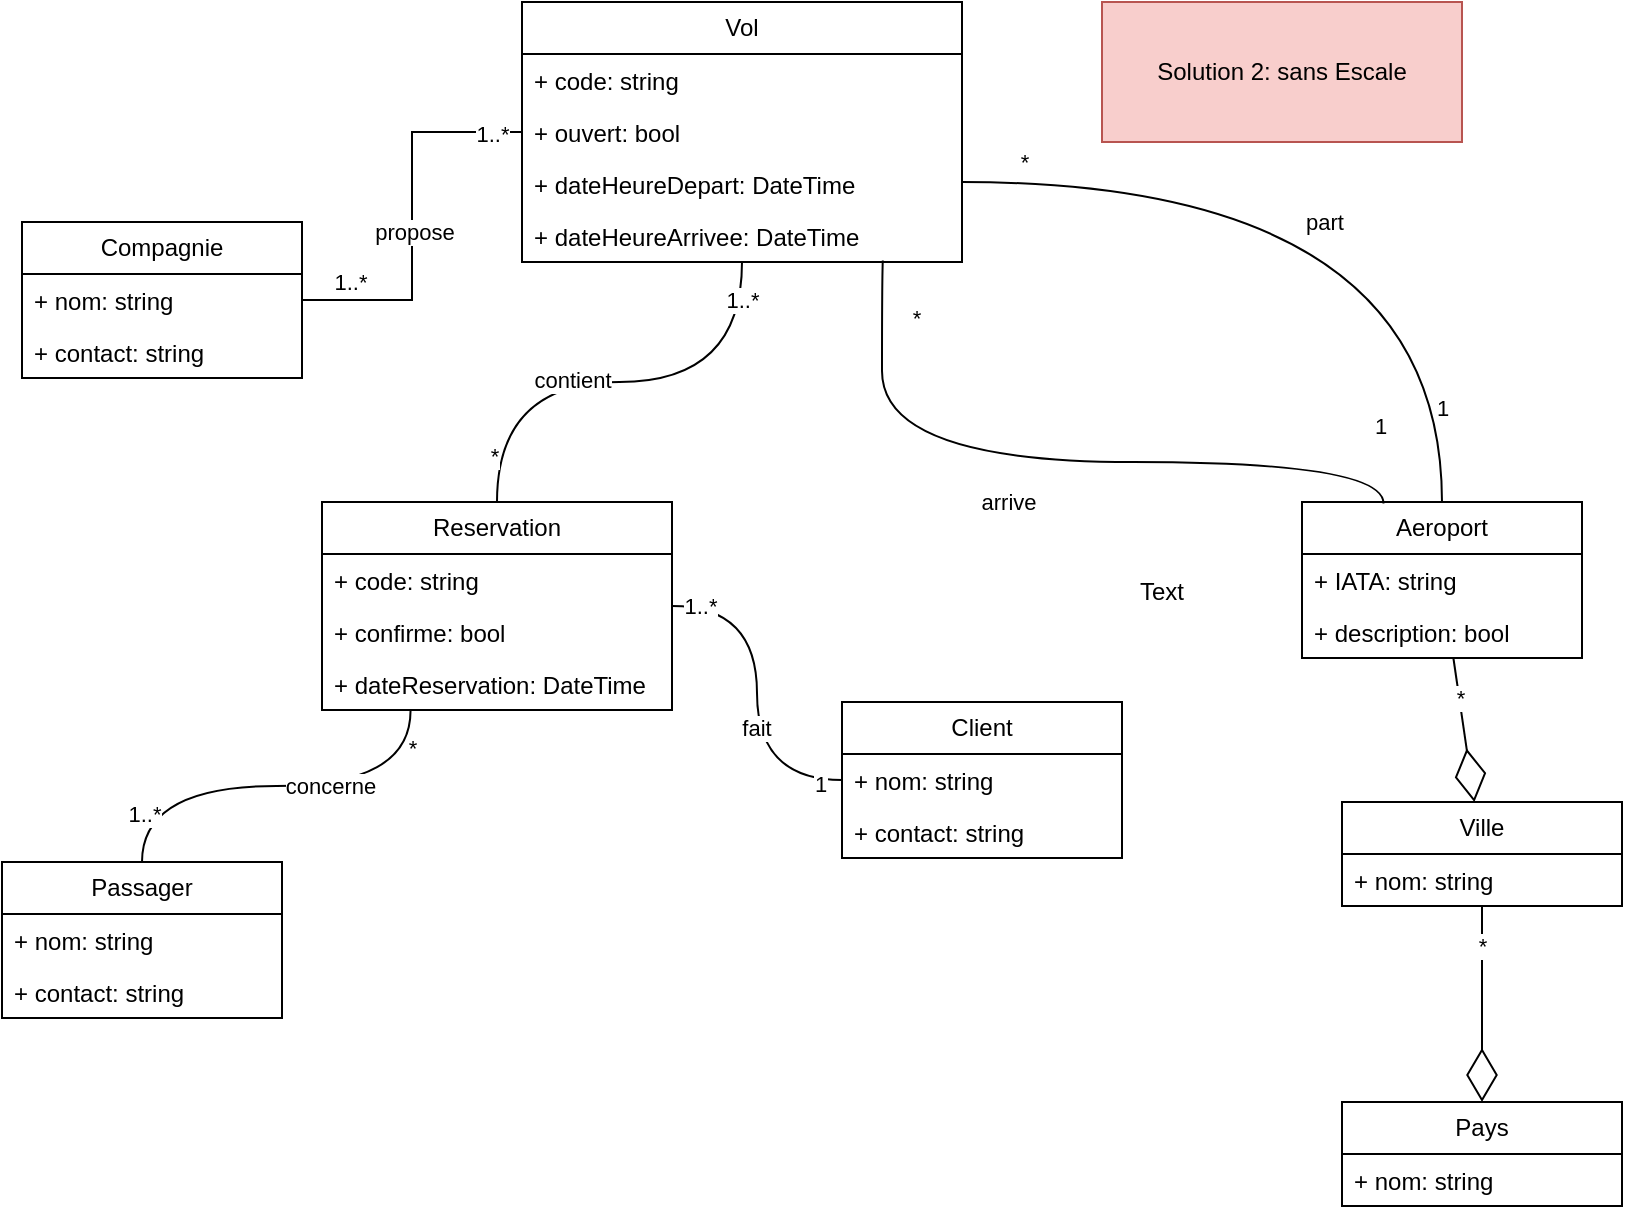 <mxfile>
    <diagram name="Page-1" id="QruLVX8btlc6S3L78YsI">
        <mxGraphModel dx="986" dy="440" grid="1" gridSize="10" guides="1" tooltips="1" connect="1" arrows="1" fold="1" page="1" pageScale="1" pageWidth="850" pageHeight="1100" math="0" shadow="0">
            <root>
                <mxCell id="0"/>
                <mxCell id="1" parent="0"/>
                <mxCell id="to6z6Xeez4nVyGI6VchG-9" style="edgeStyle=orthogonalEdgeStyle;rounded=0;orthogonalLoop=1;jettySize=auto;html=1;endArrow=none;endFill=0;" parent="1" source="to6z6Xeez4nVyGI6VchG-1" target="to6z6Xeez4nVyGI6VchG-5" edge="1">
                    <mxGeometry relative="1" as="geometry">
                        <mxPoint x="250" y="201.974" as="sourcePoint"/>
                        <mxPoint x="440" y="293" as="targetPoint"/>
                    </mxGeometry>
                </mxCell>
                <mxCell id="to6z6Xeez4nVyGI6VchG-11" value="1..*" style="edgeLabel;html=1;align=center;verticalAlign=middle;resizable=0;points=[];" parent="to6z6Xeez4nVyGI6VchG-9" vertex="1" connectable="0">
                    <mxGeometry x="0.84" y="-1" relative="1" as="geometry">
                        <mxPoint as="offset"/>
                    </mxGeometry>
                </mxCell>
                <mxCell id="to6z6Xeez4nVyGI6VchG-12" value="1..*" style="edgeLabel;html=1;align=center;verticalAlign=middle;resizable=0;points=[];" parent="to6z6Xeez4nVyGI6VchG-9" vertex="1" connectable="0">
                    <mxGeometry x="-0.92" y="2" relative="1" as="geometry">
                        <mxPoint x="16" y="-7" as="offset"/>
                    </mxGeometry>
                </mxCell>
                <mxCell id="to6z6Xeez4nVyGI6VchG-13" value="propose" style="edgeLabel;html=1;align=center;verticalAlign=middle;resizable=0;points=[];" parent="to6z6Xeez4nVyGI6VchG-9" vertex="1" connectable="0">
                    <mxGeometry x="-0.085" y="-1" relative="1" as="geometry">
                        <mxPoint as="offset"/>
                    </mxGeometry>
                </mxCell>
                <mxCell id="to6z6Xeez4nVyGI6VchG-1" value="Compagnie" style="swimlane;fontStyle=0;childLayout=stackLayout;horizontal=1;startSize=26;fillColor=none;horizontalStack=0;resizeParent=1;resizeParentMax=0;resizeLast=0;collapsible=1;marginBottom=0;whiteSpace=wrap;html=1;" parent="1" vertex="1">
                    <mxGeometry x="80" y="130" width="140" height="78" as="geometry"/>
                </mxCell>
                <mxCell id="to6z6Xeez4nVyGI6VchG-2" value="+ nom: string&amp;nbsp;" style="text;strokeColor=none;fillColor=none;align=left;verticalAlign=top;spacingLeft=4;spacingRight=4;overflow=hidden;rotatable=0;points=[[0,0.5],[1,0.5]];portConstraint=eastwest;whiteSpace=wrap;html=1;" parent="to6z6Xeez4nVyGI6VchG-1" vertex="1">
                    <mxGeometry y="26" width="140" height="26" as="geometry"/>
                </mxCell>
                <mxCell id="to6z6Xeez4nVyGI6VchG-3" value="+ contact: string" style="text;strokeColor=none;fillColor=none;align=left;verticalAlign=top;spacingLeft=4;spacingRight=4;overflow=hidden;rotatable=0;points=[[0,0.5],[1,0.5]];portConstraint=eastwest;whiteSpace=wrap;html=1;" parent="to6z6Xeez4nVyGI6VchG-1" vertex="1">
                    <mxGeometry y="52" width="140" height="26" as="geometry"/>
                </mxCell>
                <mxCell id="to6z6Xeez4nVyGI6VchG-5" value="Vol" style="swimlane;fontStyle=0;childLayout=stackLayout;horizontal=1;startSize=26;fillColor=none;horizontalStack=0;resizeParent=1;resizeParentMax=0;resizeLast=0;collapsible=1;marginBottom=0;whiteSpace=wrap;html=1;" parent="1" vertex="1">
                    <mxGeometry x="330" y="20" width="220" height="130" as="geometry"/>
                </mxCell>
                <mxCell id="to6z6Xeez4nVyGI6VchG-6" value="+ code: string" style="text;strokeColor=none;fillColor=none;align=left;verticalAlign=top;spacingLeft=4;spacingRight=4;overflow=hidden;rotatable=0;points=[[0,0.5],[1,0.5]];portConstraint=eastwest;whiteSpace=wrap;html=1;" parent="to6z6Xeez4nVyGI6VchG-5" vertex="1">
                    <mxGeometry y="26" width="220" height="26" as="geometry"/>
                </mxCell>
                <mxCell id="to6z6Xeez4nVyGI6VchG-7" value="+ ouvert: bool" style="text;strokeColor=none;fillColor=none;align=left;verticalAlign=top;spacingLeft=4;spacingRight=4;overflow=hidden;rotatable=0;points=[[0,0.5],[1,0.5]];portConstraint=eastwest;whiteSpace=wrap;html=1;" parent="to6z6Xeez4nVyGI6VchG-5" vertex="1">
                    <mxGeometry y="52" width="220" height="26" as="geometry"/>
                </mxCell>
                <mxCell id="to6z6Xeez4nVyGI6VchG-62" value="+ dateHeureDepart: DateTime" style="text;strokeColor=none;fillColor=none;align=left;verticalAlign=top;spacingLeft=4;spacingRight=4;overflow=hidden;rotatable=0;points=[[0,0.5],[1,0.5]];portConstraint=eastwest;whiteSpace=wrap;html=1;" parent="to6z6Xeez4nVyGI6VchG-5" vertex="1">
                    <mxGeometry y="78" width="220" height="26" as="geometry"/>
                </mxCell>
                <mxCell id="to6z6Xeez4nVyGI6VchG-63" value="+ dateHeureArrivee: DateTime" style="text;strokeColor=none;fillColor=none;align=left;verticalAlign=top;spacingLeft=4;spacingRight=4;overflow=hidden;rotatable=0;points=[[0,0.5],[1,0.5]];portConstraint=eastwest;whiteSpace=wrap;html=1;" parent="to6z6Xeez4nVyGI6VchG-5" vertex="1">
                    <mxGeometry y="104" width="220" height="26" as="geometry"/>
                </mxCell>
                <mxCell id="to6z6Xeez4nVyGI6VchG-27" style="edgeStyle=orthogonalEdgeStyle;rounded=0;orthogonalLoop=1;jettySize=auto;html=1;endArrow=none;endFill=0;curved=1;" parent="1" source="to6z6Xeez4nVyGI6VchG-18" target="to6z6Xeez4nVyGI6VchG-24" edge="1">
                    <mxGeometry relative="1" as="geometry"/>
                </mxCell>
                <mxCell id="to6z6Xeez4nVyGI6VchG-28" value="1..*" style="edgeLabel;html=1;align=center;verticalAlign=middle;resizable=0;points=[];" parent="to6z6Xeez4nVyGI6VchG-27" vertex="1" connectable="0">
                    <mxGeometry x="0.845" relative="1" as="geometry">
                        <mxPoint as="offset"/>
                    </mxGeometry>
                </mxCell>
                <mxCell id="to6z6Xeez4nVyGI6VchG-29" value="fait" style="edgeLabel;html=1;align=center;verticalAlign=middle;resizable=0;points=[];" parent="to6z6Xeez4nVyGI6VchG-27" vertex="1" connectable="0">
                    <mxGeometry x="-0.197" y="1" relative="1" as="geometry">
                        <mxPoint as="offset"/>
                    </mxGeometry>
                </mxCell>
                <mxCell id="to6z6Xeez4nVyGI6VchG-30" value="1" style="edgeLabel;html=1;align=center;verticalAlign=middle;resizable=0;points=[];" parent="to6z6Xeez4nVyGI6VchG-27" vertex="1" connectable="0">
                    <mxGeometry x="-0.866" y="2" relative="1" as="geometry">
                        <mxPoint as="offset"/>
                    </mxGeometry>
                </mxCell>
                <mxCell id="to6z6Xeez4nVyGI6VchG-18" value="Client" style="swimlane;fontStyle=0;childLayout=stackLayout;horizontal=1;startSize=26;fillColor=none;horizontalStack=0;resizeParent=1;resizeParentMax=0;resizeLast=0;collapsible=1;marginBottom=0;whiteSpace=wrap;html=1;" parent="1" vertex="1">
                    <mxGeometry x="490" y="370" width="140" height="78" as="geometry"/>
                </mxCell>
                <mxCell id="to6z6Xeez4nVyGI6VchG-19" value="+ nom: string&amp;nbsp;" style="text;strokeColor=none;fillColor=none;align=left;verticalAlign=top;spacingLeft=4;spacingRight=4;overflow=hidden;rotatable=0;points=[[0,0.5],[1,0.5]];portConstraint=eastwest;whiteSpace=wrap;html=1;" parent="to6z6Xeez4nVyGI6VchG-18" vertex="1">
                    <mxGeometry y="26" width="140" height="26" as="geometry"/>
                </mxCell>
                <mxCell id="to6z6Xeez4nVyGI6VchG-20" value="+ contact: string" style="text;strokeColor=none;fillColor=none;align=left;verticalAlign=top;spacingLeft=4;spacingRight=4;overflow=hidden;rotatable=0;points=[[0,0.5],[1,0.5]];portConstraint=eastwest;whiteSpace=wrap;html=1;" parent="to6z6Xeez4nVyGI6VchG-18" vertex="1">
                    <mxGeometry y="52" width="140" height="26" as="geometry"/>
                </mxCell>
                <mxCell id="to6z6Xeez4nVyGI6VchG-21" value="Passager" style="swimlane;fontStyle=0;childLayout=stackLayout;horizontal=1;startSize=26;fillColor=none;horizontalStack=0;resizeParent=1;resizeParentMax=0;resizeLast=0;collapsible=1;marginBottom=0;whiteSpace=wrap;html=1;" parent="1" vertex="1">
                    <mxGeometry x="70" y="450" width="140" height="78" as="geometry"/>
                </mxCell>
                <mxCell id="to6z6Xeez4nVyGI6VchG-22" value="+ nom: string&amp;nbsp;" style="text;strokeColor=none;fillColor=none;align=left;verticalAlign=top;spacingLeft=4;spacingRight=4;overflow=hidden;rotatable=0;points=[[0,0.5],[1,0.5]];portConstraint=eastwest;whiteSpace=wrap;html=1;" parent="to6z6Xeez4nVyGI6VchG-21" vertex="1">
                    <mxGeometry y="26" width="140" height="26" as="geometry"/>
                </mxCell>
                <mxCell id="to6z6Xeez4nVyGI6VchG-23" value="+ contact: string" style="text;strokeColor=none;fillColor=none;align=left;verticalAlign=top;spacingLeft=4;spacingRight=4;overflow=hidden;rotatable=0;points=[[0,0.5],[1,0.5]];portConstraint=eastwest;whiteSpace=wrap;html=1;" parent="to6z6Xeez4nVyGI6VchG-21" vertex="1">
                    <mxGeometry y="52" width="140" height="26" as="geometry"/>
                </mxCell>
                <mxCell id="to6z6Xeez4nVyGI6VchG-31" style="edgeStyle=orthogonalEdgeStyle;rounded=0;orthogonalLoop=1;jettySize=auto;html=1;endArrow=none;endFill=0;exitX=0.253;exitY=1.013;exitDx=0;exitDy=0;exitPerimeter=0;curved=1;" parent="1" source="to6z6Xeez4nVyGI6VchG-26" target="to6z6Xeez4nVyGI6VchG-21" edge="1">
                    <mxGeometry relative="1" as="geometry"/>
                </mxCell>
                <mxCell id="to6z6Xeez4nVyGI6VchG-32" value="concerne" style="edgeLabel;html=1;align=center;verticalAlign=middle;resizable=0;points=[];" parent="to6z6Xeez4nVyGI6VchG-31" vertex="1" connectable="0">
                    <mxGeometry x="-0.255" relative="1" as="geometry">
                        <mxPoint as="offset"/>
                    </mxGeometry>
                </mxCell>
                <mxCell id="to6z6Xeez4nVyGI6VchG-33" value="1..*" style="edgeLabel;html=1;align=center;verticalAlign=middle;resizable=0;points=[];" parent="to6z6Xeez4nVyGI6VchG-31" vertex="1" connectable="0">
                    <mxGeometry x="0.769" y="1" relative="1" as="geometry">
                        <mxPoint as="offset"/>
                    </mxGeometry>
                </mxCell>
                <mxCell id="to6z6Xeez4nVyGI6VchG-34" value="*" style="edgeLabel;html=1;align=center;verticalAlign=middle;resizable=0;points=[];" parent="to6z6Xeez4nVyGI6VchG-31" vertex="1" connectable="0">
                    <mxGeometry x="-0.829" relative="1" as="geometry">
                        <mxPoint as="offset"/>
                    </mxGeometry>
                </mxCell>
                <mxCell id="to6z6Xeez4nVyGI6VchG-24" value="Reservation" style="swimlane;fontStyle=0;childLayout=stackLayout;horizontal=1;startSize=26;fillColor=none;horizontalStack=0;resizeParent=1;resizeParentMax=0;resizeLast=0;collapsible=1;marginBottom=0;whiteSpace=wrap;html=1;" parent="1" vertex="1">
                    <mxGeometry x="230" y="270" width="175" height="104" as="geometry"/>
                </mxCell>
                <mxCell id="to6z6Xeez4nVyGI6VchG-25" value="+ code: string&amp;nbsp;" style="text;strokeColor=none;fillColor=none;align=left;verticalAlign=top;spacingLeft=4;spacingRight=4;overflow=hidden;rotatable=0;points=[[0,0.5],[1,0.5]];portConstraint=eastwest;whiteSpace=wrap;html=1;" parent="to6z6Xeez4nVyGI6VchG-24" vertex="1">
                    <mxGeometry y="26" width="175" height="26" as="geometry"/>
                </mxCell>
                <mxCell id="to6z6Xeez4nVyGI6VchG-64" value="+ confirme: bool" style="text;strokeColor=none;fillColor=none;align=left;verticalAlign=top;spacingLeft=4;spacingRight=4;overflow=hidden;rotatable=0;points=[[0,0.5],[1,0.5]];portConstraint=eastwest;whiteSpace=wrap;html=1;" parent="to6z6Xeez4nVyGI6VchG-24" vertex="1">
                    <mxGeometry y="52" width="175" height="26" as="geometry"/>
                </mxCell>
                <mxCell id="to6z6Xeez4nVyGI6VchG-26" value="+ dateReservation: DateTime" style="text;strokeColor=none;fillColor=none;align=left;verticalAlign=top;spacingLeft=4;spacingRight=4;overflow=hidden;rotatable=0;points=[[0,0.5],[1,0.5]];portConstraint=eastwest;whiteSpace=wrap;html=1;" parent="to6z6Xeez4nVyGI6VchG-24" vertex="1">
                    <mxGeometry y="78" width="175" height="26" as="geometry"/>
                </mxCell>
                <mxCell id="to6z6Xeez4nVyGI6VchG-35" style="edgeStyle=orthogonalEdgeStyle;rounded=0;orthogonalLoop=1;jettySize=auto;html=1;endArrow=none;endFill=0;curved=1;" parent="1" source="to6z6Xeez4nVyGI6VchG-24" target="to6z6Xeez4nVyGI6VchG-5" edge="1">
                    <mxGeometry relative="1" as="geometry">
                        <mxPoint x="260" y="590" as="sourcePoint"/>
                        <mxPoint x="348" y="398" as="targetPoint"/>
                    </mxGeometry>
                </mxCell>
                <mxCell id="to6z6Xeez4nVyGI6VchG-36" value="1..*" style="edgeLabel;html=1;align=center;verticalAlign=middle;resizable=0;points=[];" parent="to6z6Xeez4nVyGI6VchG-35" vertex="1" connectable="0">
                    <mxGeometry x="0.845" relative="1" as="geometry">
                        <mxPoint as="offset"/>
                    </mxGeometry>
                </mxCell>
                <mxCell id="to6z6Xeez4nVyGI6VchG-37" value="contient" style="edgeLabel;html=1;align=center;verticalAlign=middle;resizable=0;points=[];" parent="to6z6Xeez4nVyGI6VchG-35" vertex="1" connectable="0">
                    <mxGeometry x="-0.197" y="1" relative="1" as="geometry">
                        <mxPoint as="offset"/>
                    </mxGeometry>
                </mxCell>
                <mxCell id="to6z6Xeez4nVyGI6VchG-38" value="*" style="edgeLabel;html=1;align=center;verticalAlign=middle;resizable=0;points=[];" parent="to6z6Xeez4nVyGI6VchG-35" vertex="1" connectable="0">
                    <mxGeometry x="-0.866" y="2" relative="1" as="geometry">
                        <mxPoint y="-7" as="offset"/>
                    </mxGeometry>
                </mxCell>
                <mxCell id="to6z6Xeez4nVyGI6VchG-40" value="Aeroport" style="swimlane;fontStyle=0;childLayout=stackLayout;horizontal=1;startSize=26;fillColor=none;horizontalStack=0;resizeParent=1;resizeParentMax=0;resizeLast=0;collapsible=1;marginBottom=0;whiteSpace=wrap;html=1;" parent="1" vertex="1">
                    <mxGeometry x="720" y="270" width="140" height="78" as="geometry"/>
                </mxCell>
                <mxCell id="to6z6Xeez4nVyGI6VchG-41" value="+ IATA: string" style="text;strokeColor=none;fillColor=none;align=left;verticalAlign=top;spacingLeft=4;spacingRight=4;overflow=hidden;rotatable=0;points=[[0,0.5],[1,0.5]];portConstraint=eastwest;whiteSpace=wrap;html=1;" parent="to6z6Xeez4nVyGI6VchG-40" vertex="1">
                    <mxGeometry y="26" width="140" height="26" as="geometry"/>
                </mxCell>
                <mxCell id="to6z6Xeez4nVyGI6VchG-42" value="+ description: bool" style="text;strokeColor=none;fillColor=none;align=left;verticalAlign=top;spacingLeft=4;spacingRight=4;overflow=hidden;rotatable=0;points=[[0,0.5],[1,0.5]];portConstraint=eastwest;whiteSpace=wrap;html=1;" parent="to6z6Xeez4nVyGI6VchG-40" vertex="1">
                    <mxGeometry y="52" width="140" height="26" as="geometry"/>
                </mxCell>
                <mxCell id="to6z6Xeez4nVyGI6VchG-44" value="Ville" style="swimlane;fontStyle=0;childLayout=stackLayout;horizontal=1;startSize=26;fillColor=none;horizontalStack=0;resizeParent=1;resizeParentMax=0;resizeLast=0;collapsible=1;marginBottom=0;whiteSpace=wrap;html=1;" parent="1" vertex="1">
                    <mxGeometry x="740" y="420" width="140" height="52" as="geometry"/>
                </mxCell>
                <mxCell id="to6z6Xeez4nVyGI6VchG-45" value="+ nom: string" style="text;strokeColor=none;fillColor=none;align=left;verticalAlign=top;spacingLeft=4;spacingRight=4;overflow=hidden;rotatable=0;points=[[0,0.5],[1,0.5]];portConstraint=eastwest;whiteSpace=wrap;html=1;" parent="to6z6Xeez4nVyGI6VchG-44" vertex="1">
                    <mxGeometry y="26" width="140" height="26" as="geometry"/>
                </mxCell>
                <mxCell id="to6z6Xeez4nVyGI6VchG-47" value="Pays" style="swimlane;fontStyle=0;childLayout=stackLayout;horizontal=1;startSize=26;fillColor=none;horizontalStack=0;resizeParent=1;resizeParentMax=0;resizeLast=0;collapsible=1;marginBottom=0;whiteSpace=wrap;html=1;" parent="1" vertex="1">
                    <mxGeometry x="740" y="570" width="140" height="52" as="geometry"/>
                </mxCell>
                <mxCell id="to6z6Xeez4nVyGI6VchG-48" value="+ nom: string" style="text;strokeColor=none;fillColor=none;align=left;verticalAlign=top;spacingLeft=4;spacingRight=4;overflow=hidden;rotatable=0;points=[[0,0.5],[1,0.5]];portConstraint=eastwest;whiteSpace=wrap;html=1;" parent="to6z6Xeez4nVyGI6VchG-47" vertex="1">
                    <mxGeometry y="26" width="140" height="26" as="geometry"/>
                </mxCell>
                <mxCell id="to6z6Xeez4nVyGI6VchG-50" value="" style="endArrow=diamondThin;endFill=0;endSize=24;html=1;rounded=0;" parent="1" source="to6z6Xeez4nVyGI6VchG-44" target="to6z6Xeez4nVyGI6VchG-47" edge="1">
                    <mxGeometry width="160" relative="1" as="geometry">
                        <mxPoint x="350" y="410" as="sourcePoint"/>
                        <mxPoint x="510" y="410" as="targetPoint"/>
                    </mxGeometry>
                </mxCell>
                <mxCell id="to6z6Xeez4nVyGI6VchG-53" value="*" style="edgeLabel;html=1;align=center;verticalAlign=middle;resizable=0;points=[];" parent="to6z6Xeez4nVyGI6VchG-50" vertex="1" connectable="0">
                    <mxGeometry x="-0.606" relative="1" as="geometry">
                        <mxPoint as="offset"/>
                    </mxGeometry>
                </mxCell>
                <mxCell id="to6z6Xeez4nVyGI6VchG-51" value="" style="endArrow=diamondThin;endFill=0;endSize=24;html=1;rounded=0;" parent="1" source="to6z6Xeez4nVyGI6VchG-40" target="to6z6Xeez4nVyGI6VchG-44" edge="1">
                    <mxGeometry width="160" relative="1" as="geometry">
                        <mxPoint x="666" y="392" as="sourcePoint"/>
                        <mxPoint x="654" y="486" as="targetPoint"/>
                    </mxGeometry>
                </mxCell>
                <mxCell id="to6z6Xeez4nVyGI6VchG-52" value="*" style="edgeLabel;html=1;align=center;verticalAlign=middle;resizable=0;points=[];" parent="to6z6Xeez4nVyGI6VchG-51" vertex="1" connectable="0">
                    <mxGeometry x="-0.448" relative="1" as="geometry">
                        <mxPoint as="offset"/>
                    </mxGeometry>
                </mxCell>
                <mxCell id="to6z6Xeez4nVyGI6VchG-54" style="edgeStyle=orthogonalEdgeStyle;rounded=0;orthogonalLoop=1;jettySize=auto;html=1;endArrow=none;endFill=0;curved=1;" parent="1" source="to6z6Xeez4nVyGI6VchG-40" target="to6z6Xeez4nVyGI6VchG-5" edge="1">
                    <mxGeometry relative="1" as="geometry">
                        <mxPoint x="365" y="339" as="sourcePoint"/>
                        <mxPoint x="440" y="178" as="targetPoint"/>
                        <Array as="points">
                            <mxPoint x="790" y="110"/>
                        </Array>
                    </mxGeometry>
                </mxCell>
                <mxCell id="to6z6Xeez4nVyGI6VchG-55" value="*" style="edgeLabel;html=1;align=center;verticalAlign=middle;resizable=0;points=[];" parent="to6z6Xeez4nVyGI6VchG-54" vertex="1" connectable="0">
                    <mxGeometry x="0.845" relative="1" as="geometry">
                        <mxPoint y="-10" as="offset"/>
                    </mxGeometry>
                </mxCell>
                <mxCell id="to6z6Xeez4nVyGI6VchG-56" value="part" style="edgeLabel;html=1;align=center;verticalAlign=middle;resizable=0;points=[];" parent="to6z6Xeez4nVyGI6VchG-54" vertex="1" connectable="0">
                    <mxGeometry x="-0.197" y="1" relative="1" as="geometry">
                        <mxPoint x="-59" y="19" as="offset"/>
                    </mxGeometry>
                </mxCell>
                <mxCell id="to6z6Xeez4nVyGI6VchG-57" value="1" style="edgeLabel;html=1;align=center;verticalAlign=middle;resizable=0;points=[];" parent="to6z6Xeez4nVyGI6VchG-54" vertex="1" connectable="0">
                    <mxGeometry x="-0.866" y="2" relative="1" as="geometry">
                        <mxPoint x="2" y="-20" as="offset"/>
                    </mxGeometry>
                </mxCell>
                <mxCell id="to6z6Xeez4nVyGI6VchG-58" style="edgeStyle=orthogonalEdgeStyle;rounded=0;orthogonalLoop=1;jettySize=auto;html=1;endArrow=none;endFill=0;curved=1;exitX=0.291;exitY=0.009;exitDx=0;exitDy=0;exitPerimeter=0;entryX=0.82;entryY=0.971;entryDx=0;entryDy=0;entryPerimeter=0;" parent="1" source="to6z6Xeez4nVyGI6VchG-40" target="to6z6Xeez4nVyGI6VchG-63" edge="1">
                    <mxGeometry relative="1" as="geometry">
                        <mxPoint x="730" y="409" as="sourcePoint"/>
                        <mxPoint x="440" y="249" as="targetPoint"/>
                        <Array as="points">
                            <mxPoint x="761" y="250"/>
                            <mxPoint x="510" y="250"/>
                            <mxPoint x="510" y="159"/>
                        </Array>
                    </mxGeometry>
                </mxCell>
                <mxCell id="to6z6Xeez4nVyGI6VchG-59" value="*" style="edgeLabel;html=1;align=center;verticalAlign=middle;resizable=0;points=[];" parent="to6z6Xeez4nVyGI6VchG-58" vertex="1" connectable="0">
                    <mxGeometry x="0.845" relative="1" as="geometry">
                        <mxPoint x="17" as="offset"/>
                    </mxGeometry>
                </mxCell>
                <mxCell id="to6z6Xeez4nVyGI6VchG-60" value="arrive" style="edgeLabel;html=1;align=center;verticalAlign=middle;resizable=0;points=[];" parent="to6z6Xeez4nVyGI6VchG-58" vertex="1" connectable="0">
                    <mxGeometry x="-0.197" y="1" relative="1" as="geometry">
                        <mxPoint x="-59" y="19" as="offset"/>
                    </mxGeometry>
                </mxCell>
                <mxCell id="to6z6Xeez4nVyGI6VchG-61" value="1" style="edgeLabel;html=1;align=center;verticalAlign=middle;resizable=0;points=[];" parent="to6z6Xeez4nVyGI6VchG-58" vertex="1" connectable="0">
                    <mxGeometry x="-0.866" y="2" relative="1" as="geometry">
                        <mxPoint x="2" y="-20" as="offset"/>
                    </mxGeometry>
                </mxCell>
                <mxCell id="ud7lvECBZG6fxsXJwa__-1" value="Text" style="text;html=1;strokeColor=none;fillColor=none;align=center;verticalAlign=middle;whiteSpace=wrap;rounded=0;" parent="1" vertex="1">
                    <mxGeometry x="620" y="300" width="60" height="30" as="geometry"/>
                </mxCell>
                <mxCell id="ud7lvECBZG6fxsXJwa__-3" value="Solution 2: sans Escale" style="text;html=1;strokeColor=#b85450;fillColor=#f8cecc;align=center;verticalAlign=middle;whiteSpace=wrap;rounded=0;" parent="1" vertex="1">
                    <mxGeometry x="620" y="20" width="180" height="70" as="geometry"/>
                </mxCell>
            </root>
        </mxGraphModel>
    </diagram>
</mxfile>